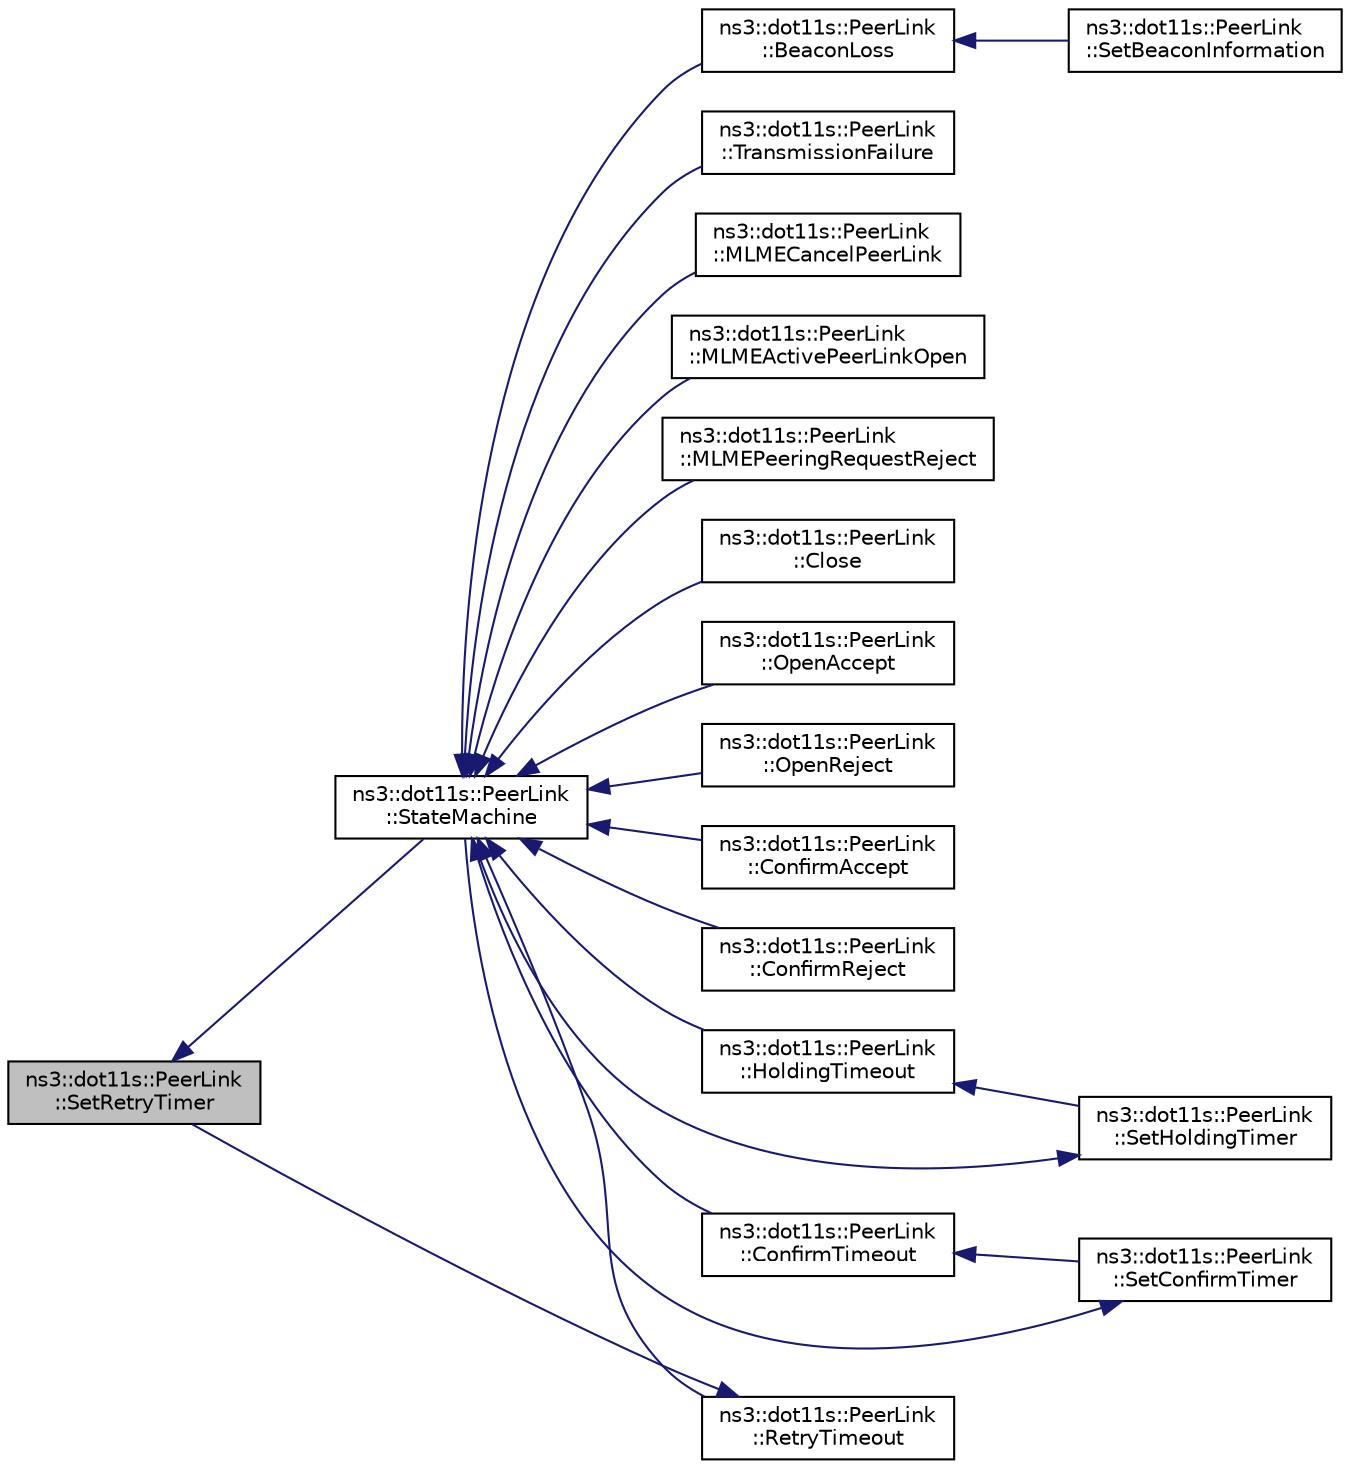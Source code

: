 digraph "ns3::dot11s::PeerLink::SetRetryTimer"
{
  edge [fontname="Helvetica",fontsize="10",labelfontname="Helvetica",labelfontsize="10"];
  node [fontname="Helvetica",fontsize="10",shape=record];
  rankdir="LR";
  Node1 [label="ns3::dot11s::PeerLink\l::SetRetryTimer",height=0.2,width=0.4,color="black", fillcolor="grey75", style="filled", fontcolor="black"];
  Node1 -> Node2 [dir="back",color="midnightblue",fontsize="10",style="solid"];
  Node2 [label="ns3::dot11s::PeerLink\l::StateMachine",height=0.2,width=0.4,color="black", fillcolor="white", style="filled",URL="$d1/dd6/classns3_1_1dot11s_1_1PeerLink.html#a4cc26e7fdbef0daafd1f6cc7d89fdd01",tooltip="State transition. "];
  Node2 -> Node3 [dir="back",color="midnightblue",fontsize="10",style="solid"];
  Node3 [label="ns3::dot11s::PeerLink\l::BeaconLoss",height=0.2,width=0.4,color="black", fillcolor="white", style="filled",URL="$d1/dd6/classns3_1_1dot11s_1_1PeerLink.html#a70cf99acca46134ddf0f1b6c5baf76f5",tooltip="Several successive beacons were lost, close link. "];
  Node3 -> Node4 [dir="back",color="midnightblue",fontsize="10",style="solid"];
  Node4 [label="ns3::dot11s::PeerLink\l::SetBeaconInformation",height=0.2,width=0.4,color="black", fillcolor="white", style="filled",URL="$d1/dd6/classns3_1_1dot11s_1_1PeerLink.html#a51f0de2b9bfd67d0f720e9a89d15912b",tooltip="Process beacon received from peer. "];
  Node2 -> Node5 [dir="back",color="midnightblue",fontsize="10",style="solid"];
  Node5 [label="ns3::dot11s::PeerLink\l::TransmissionFailure",height=0.2,width=0.4,color="black", fillcolor="white", style="filled",URL="$d1/dd6/classns3_1_1dot11s_1_1PeerLink.html#a311a9748947db5753d6631bacb9e0895"];
  Node2 -> Node6 [dir="back",color="midnightblue",fontsize="10",style="solid"];
  Node6 [label="ns3::dot11s::PeerLink\l::MLMECancelPeerLink",height=0.2,width=0.4,color="black", fillcolor="white", style="filled",URL="$d1/dd6/classns3_1_1dot11s_1_1PeerLink.html#a71779c31a14f73f2d464d9345cbd4d8c",tooltip="MLME-CancelPeerLink.request. "];
  Node2 -> Node7 [dir="back",color="midnightblue",fontsize="10",style="solid"];
  Node7 [label="ns3::dot11s::PeerLink\l::MLMEActivePeerLinkOpen",height=0.2,width=0.4,color="black", fillcolor="white", style="filled",URL="$d1/dd6/classns3_1_1dot11s_1_1PeerLink.html#a11876ce24c46d3c6ae49d79aa96b4677",tooltip="MLME-ActivePeerLinkOpen.request. "];
  Node2 -> Node8 [dir="back",color="midnightblue",fontsize="10",style="solid"];
  Node8 [label="ns3::dot11s::PeerLink\l::MLMEPeeringRequestReject",height=0.2,width=0.4,color="black", fillcolor="white", style="filled",URL="$d1/dd6/classns3_1_1dot11s_1_1PeerLink.html#a6f1d4e6ace9f5a3538a42f86ef82dd50",tooltip="MLME-PeeringRequestReject. "];
  Node2 -> Node9 [dir="back",color="midnightblue",fontsize="10",style="solid"];
  Node9 [label="ns3::dot11s::PeerLink\l::Close",height=0.2,width=0.4,color="black", fillcolor="white", style="filled",URL="$d1/dd6/classns3_1_1dot11s_1_1PeerLink.html#a59ff6efe109654ba276b0832d5679c74",tooltip="Close link. "];
  Node2 -> Node10 [dir="back",color="midnightblue",fontsize="10",style="solid"];
  Node10 [label="ns3::dot11s::PeerLink\l::OpenAccept",height=0.2,width=0.4,color="black", fillcolor="white", style="filled",URL="$d1/dd6/classns3_1_1dot11s_1_1PeerLink.html#a288bbe52d4761c8e41fb35b07dd5d868",tooltip="Accept open link. "];
  Node2 -> Node11 [dir="back",color="midnightblue",fontsize="10",style="solid"];
  Node11 [label="ns3::dot11s::PeerLink\l::OpenReject",height=0.2,width=0.4,color="black", fillcolor="white", style="filled",URL="$d1/dd6/classns3_1_1dot11s_1_1PeerLink.html#ab26cafb6df6ccdc8407e867f39a685ed",tooltip="Reject open link. "];
  Node2 -> Node12 [dir="back",color="midnightblue",fontsize="10",style="solid"];
  Node12 [label="ns3::dot11s::PeerLink\l::ConfirmAccept",height=0.2,width=0.4,color="black", fillcolor="white", style="filled",URL="$d1/dd6/classns3_1_1dot11s_1_1PeerLink.html#ab96b1b9bcf9dfbc1aec1f16bde2055cb",tooltip="Confirm accept. "];
  Node2 -> Node13 [dir="back",color="midnightblue",fontsize="10",style="solid"];
  Node13 [label="ns3::dot11s::PeerLink\l::ConfirmReject",height=0.2,width=0.4,color="black", fillcolor="white", style="filled",URL="$d1/dd6/classns3_1_1dot11s_1_1PeerLink.html#a8378fb3eb32c4dcfee9bc090777ba8de",tooltip="Confirm reject. "];
  Node2 -> Node14 [dir="back",color="midnightblue",fontsize="10",style="solid"];
  Node14 [label="ns3::dot11s::PeerLink\l::HoldingTimeout",height=0.2,width=0.4,color="black", fillcolor="white", style="filled",URL="$d1/dd6/classns3_1_1dot11s_1_1PeerLink.html#aca3f4d3e0cd9305f88f968aa8c5dcadd"];
  Node14 -> Node15 [dir="back",color="midnightblue",fontsize="10",style="solid"];
  Node15 [label="ns3::dot11s::PeerLink\l::SetHoldingTimer",height=0.2,width=0.4,color="black", fillcolor="white", style="filled",URL="$d1/dd6/classns3_1_1dot11s_1_1PeerLink.html#a270a9aa7945fa680b2c03e5b5d20f3c0"];
  Node15 -> Node2 [dir="back",color="midnightblue",fontsize="10",style="solid"];
  Node2 -> Node16 [dir="back",color="midnightblue",fontsize="10",style="solid"];
  Node16 [label="ns3::dot11s::PeerLink\l::RetryTimeout",height=0.2,width=0.4,color="black", fillcolor="white", style="filled",URL="$d1/dd6/classns3_1_1dot11s_1_1PeerLink.html#a36d427d1e395c27c7b7b577d6dad4c63"];
  Node16 -> Node1 [dir="back",color="midnightblue",fontsize="10",style="solid"];
  Node2 -> Node17 [dir="back",color="midnightblue",fontsize="10",style="solid"];
  Node17 [label="ns3::dot11s::PeerLink\l::ConfirmTimeout",height=0.2,width=0.4,color="black", fillcolor="white", style="filled",URL="$d1/dd6/classns3_1_1dot11s_1_1PeerLink.html#a61d3100763f4a9b377571248199b0ff5"];
  Node17 -> Node18 [dir="back",color="midnightblue",fontsize="10",style="solid"];
  Node18 [label="ns3::dot11s::PeerLink\l::SetConfirmTimer",height=0.2,width=0.4,color="black", fillcolor="white", style="filled",URL="$d1/dd6/classns3_1_1dot11s_1_1PeerLink.html#ab7f793f0d95207a35f9f670aa86ea414"];
  Node18 -> Node2 [dir="back",color="midnightblue",fontsize="10",style="solid"];
}
